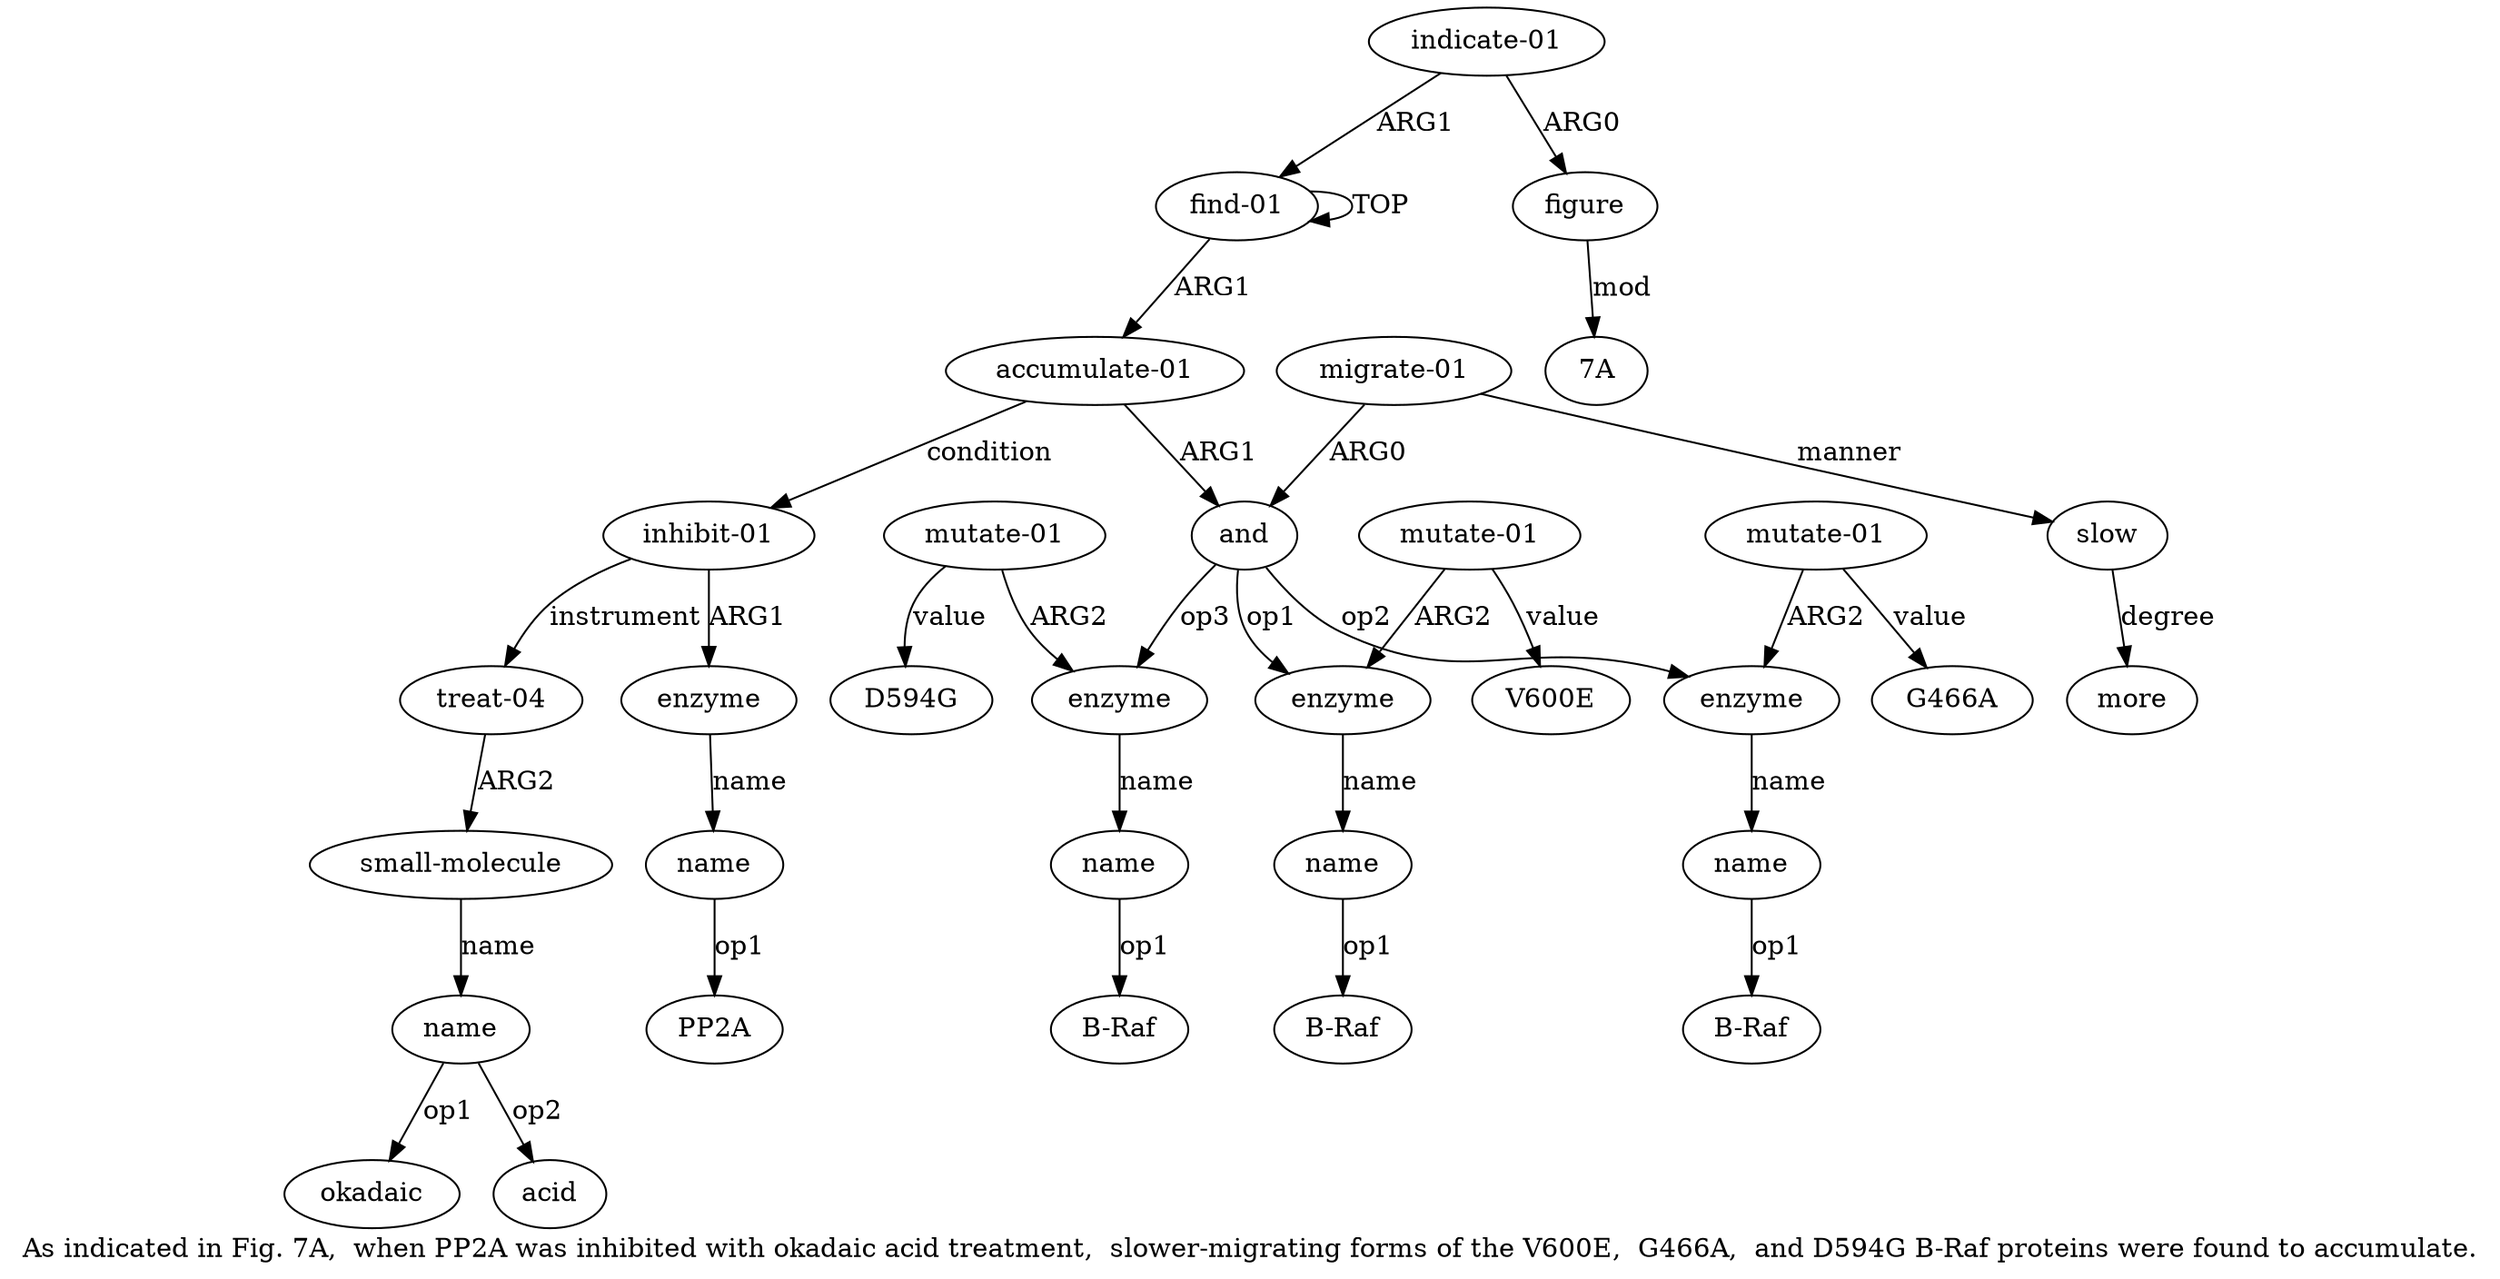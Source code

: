digraph  {
	graph [label="As indicated in Fig. 7A,  when PP2A was inhibited with okadaic acid treatment,  slower-migrating forms of the V600E,  G466A,  and \
D594G B-Raf proteins were found to accumulate."];
	node [label="\N"];
	a20	 [color=black,
		gold_ind=20,
		gold_label=name,
		label=name,
		test_ind=20,
		test_label=name];
	"a20 okadaic"	 [color=black,
		gold_ind=-1,
		gold_label=okadaic,
		label=okadaic,
		test_ind=-1,
		test_label=okadaic];
	a20 -> "a20 okadaic" [key=0,
	color=black,
	gold_label=op1,
	label=op1,
	test_label=op1];
"a20 acid" [color=black,
	gold_ind=-1,
	gold_label=acid,
	label=acid,
	test_ind=-1,
	test_label=acid];
a20 -> "a20 acid" [key=0,
color=black,
gold_label=op2,
label=op2,
test_label=op2];
a21 [color=black,
gold_ind=21,
gold_label="indicate-01",
label="indicate-01",
test_ind=21,
test_label="indicate-01"];
a22 [color=black,
gold_ind=22,
gold_label=figure,
label=figure,
test_ind=22,
test_label=figure];
a21 -> a22 [key=0,
color=black,
gold_label=ARG0,
label=ARG0,
test_label=ARG0];
a0 [color=black,
gold_ind=0,
gold_label="find-01",
label="find-01",
test_ind=0,
test_label="find-01"];
a21 -> a0 [key=0,
color=black,
gold_label=ARG1,
label=ARG1,
test_label=ARG1];
"a22 7A" [color=black,
gold_ind=-1,
gold_label="7A",
label="7A",
test_ind=-1,
test_label="7A"];
a22 -> "a22 7A" [key=0,
color=black,
gold_label=mod,
label=mod,
test_label=mod];
"a4 B-Raf" [color=black,
gold_ind=-1,
gold_label="B-Raf",
label="B-Raf",
test_ind=-1,
test_label="B-Raf"];
"a7 B-Raf" [color=black,
gold_ind=-1,
gold_label="B-Raf",
label="B-Raf",
test_ind=-1,
test_label="B-Raf"];
"a11 D594G" [color=black,
gold_ind=-1,
gold_label=D594G,
label=D594G,
test_ind=-1,
test_label=D594G];
"a10 B-Raf" [color=black,
gold_ind=-1,
gold_label="B-Raf",
label="B-Raf",
test_ind=-1,
test_label="B-Raf"];
"a5 V600E" [color=black,
gold_ind=-1,
gold_label=V600E,
label=V600E,
test_ind=-1,
test_label=V600E];
"a8 G466A" [color=black,
gold_ind=-1,
gold_label=G466A,
label=G466A,
test_ind=-1,
test_label=G466A];
a15 [color=black,
gold_ind=15,
gold_label="inhibit-01",
label="inhibit-01",
test_ind=15,
test_label="inhibit-01"];
a16 [color=black,
gold_ind=16,
gold_label=enzyme,
label=enzyme,
test_ind=16,
test_label=enzyme];
a15 -> a16 [key=0,
color=black,
gold_label=ARG1,
label=ARG1,
test_label=ARG1];
a18 [color=black,
gold_ind=18,
gold_label="treat-04",
label="treat-04",
test_ind=18,
test_label="treat-04"];
a15 -> a18 [key=0,
color=black,
gold_label=instrument,
label=instrument,
test_label=instrument];
a14 [color=black,
gold_ind=14,
gold_label=more,
label=more,
test_ind=14,
test_label=more];
a17 [color=black,
gold_ind=17,
gold_label=name,
label=name,
test_ind=17,
test_label=name];
"a17 PP2A" [color=black,
gold_ind=-1,
gold_label=PP2A,
label=PP2A,
test_ind=-1,
test_label=PP2A];
a17 -> "a17 PP2A" [key=0,
color=black,
gold_label=op1,
label=op1,
test_label=op1];
a16 -> a17 [key=0,
color=black,
gold_label=name,
label=name,
test_label=name];
a11 [color=black,
gold_ind=11,
gold_label="mutate-01",
label="mutate-01",
test_ind=11,
test_label="mutate-01"];
a11 -> "a11 D594G" [key=0,
color=black,
gold_label=value,
label=value,
test_label=value];
a9 [color=black,
gold_ind=9,
gold_label=enzyme,
label=enzyme,
test_ind=9,
test_label=enzyme];
a11 -> a9 [key=0,
color=black,
gold_label=ARG2,
label=ARG2,
test_label=ARG2];
a10 [color=black,
gold_ind=10,
gold_label=name,
label=name,
test_ind=10,
test_label=name];
a10 -> "a10 B-Raf" [key=0,
color=black,
gold_label=op1,
label=op1,
test_label=op1];
a13 [color=black,
gold_ind=13,
gold_label=slow,
label=slow,
test_ind=13,
test_label=slow];
a13 -> a14 [key=0,
color=black,
gold_label=degree,
label=degree,
test_label=degree];
a12 [color=black,
gold_ind=12,
gold_label="migrate-01",
label="migrate-01",
test_ind=12,
test_label="migrate-01"];
a12 -> a13 [key=0,
color=black,
gold_label=manner,
label=manner,
test_label=manner];
a2 [color=black,
gold_ind=2,
gold_label=and,
label=and,
test_ind=2,
test_label=and];
a12 -> a2 [key=0,
color=black,
gold_label=ARG0,
label=ARG0,
test_label=ARG0];
a19 [color=black,
gold_ind=19,
gold_label="small-molecule",
label="small-molecule",
test_ind=19,
test_label="small-molecule"];
a19 -> a20 [key=0,
color=black,
gold_label=name,
label=name,
test_label=name];
a18 -> a19 [key=0,
color=black,
gold_label=ARG2,
label=ARG2,
test_label=ARG2];
a1 [color=black,
gold_ind=1,
gold_label="accumulate-01",
label="accumulate-01",
test_ind=1,
test_label="accumulate-01"];
a1 -> a15 [key=0,
color=black,
gold_label=condition,
label=condition,
test_label=condition];
a1 -> a2 [key=0,
color=black,
gold_label=ARG1,
label=ARG1,
test_label=ARG1];
a0 -> a1 [key=0,
color=black,
gold_label=ARG1,
label=ARG1,
test_label=ARG1];
a0 -> a0 [key=0,
color=black,
gold_label=TOP,
label=TOP,
test_label=TOP];
a3 [color=black,
gold_ind=3,
gold_label=enzyme,
label=enzyme,
test_ind=3,
test_label=enzyme];
a4 [color=black,
gold_ind=4,
gold_label=name,
label=name,
test_ind=4,
test_label=name];
a3 -> a4 [key=0,
color=black,
gold_label=name,
label=name,
test_label=name];
a2 -> a3 [key=0,
color=black,
gold_label=op1,
label=op1,
test_label=op1];
a6 [color=black,
gold_ind=6,
gold_label=enzyme,
label=enzyme,
test_ind=6,
test_label=enzyme];
a2 -> a6 [key=0,
color=black,
gold_label=op2,
label=op2,
test_label=op2];
a2 -> a9 [key=0,
color=black,
gold_label=op3,
label=op3,
test_label=op3];
a5 [color=black,
gold_ind=5,
gold_label="mutate-01",
label="mutate-01",
test_ind=5,
test_label="mutate-01"];
a5 -> "a5 V600E" [key=0,
color=black,
gold_label=value,
label=value,
test_label=value];
a5 -> a3 [key=0,
color=black,
gold_label=ARG2,
label=ARG2,
test_label=ARG2];
a4 -> "a4 B-Raf" [key=0,
color=black,
gold_label=op1,
label=op1,
test_label=op1];
a7 [color=black,
gold_ind=7,
gold_label=name,
label=name,
test_ind=7,
test_label=name];
a7 -> "a7 B-Raf" [key=0,
color=black,
gold_label=op1,
label=op1,
test_label=op1];
a6 -> a7 [key=0,
color=black,
gold_label=name,
label=name,
test_label=name];
a9 -> a10 [key=0,
color=black,
gold_label=name,
label=name,
test_label=name];
a8 [color=black,
gold_ind=8,
gold_label="mutate-01",
label="mutate-01",
test_ind=8,
test_label="mutate-01"];
a8 -> "a8 G466A" [key=0,
color=black,
gold_label=value,
label=value,
test_label=value];
a8 -> a6 [key=0,
color=black,
gold_label=ARG2,
label=ARG2,
test_label=ARG2];
}
